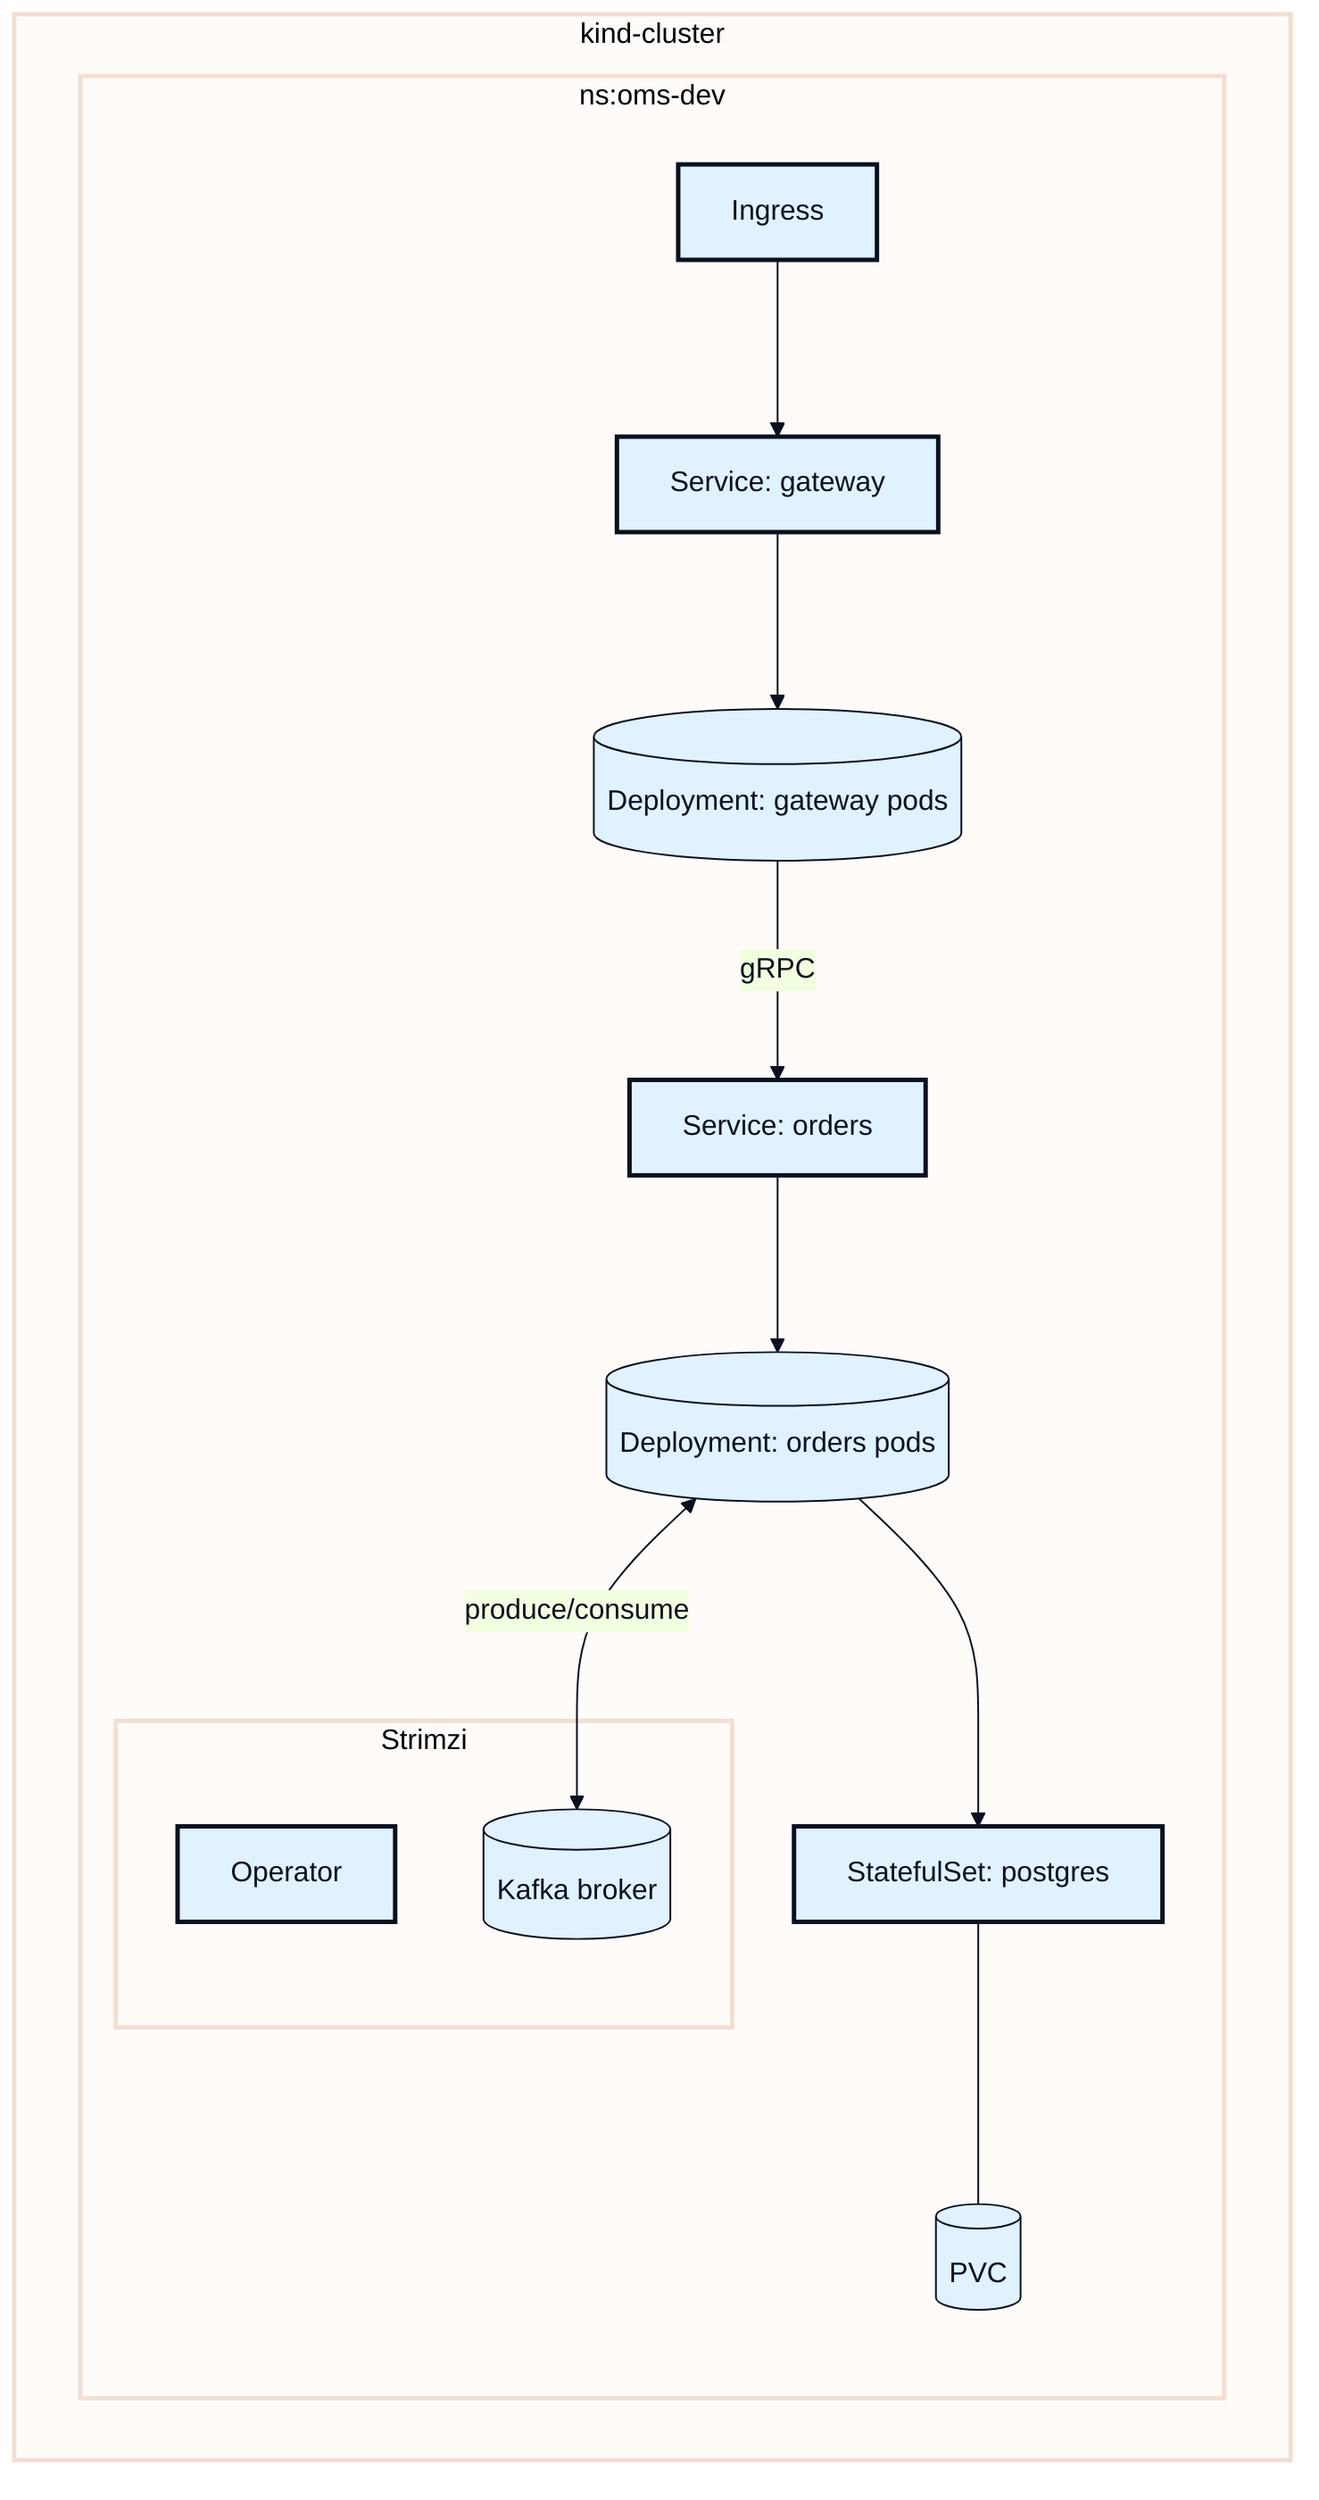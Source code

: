 %%{init: {
  "theme": "base",
  "themeVariables": {
    "primaryColor": "#E0F2FE",
    "primaryTextColor": "#0B1020",
    "primaryBorderColor": "#0B1020",
    "lineColor": "#0B1020",
    "nodeBorder": "#0B1020"
  },
  "themeCSS": "svg{background:#ffffff}.edgePath path{stroke-width:3px!important}.node rect,.node circle{stroke-width:2.5px!important}.cluster rect{stroke-width:2.5px!important}" 
} }%%
graph TB
  subgraph kind-cluster
    subgraph ns:oms-dev
      IGW[Ingress] --> SVCGW[Service: gateway]
      SVCGW --> PODGW[(Deployment: gateway pods)]

      SVCORD[Service: orders] --> PODORD[(Deployment: orders pods)]
      STSDB[StatefulSet: postgres] --- PVCDB[(PVC)]

      subgraph Strimzi
        OP[Operator]
        BRK[(Kafka broker)]
      end

      %% Networking
      PODGW -->|gRPC| SVCORD
      PODORD <-->|produce/consume| BRK
      PODORD --> STSDB
    end
  end